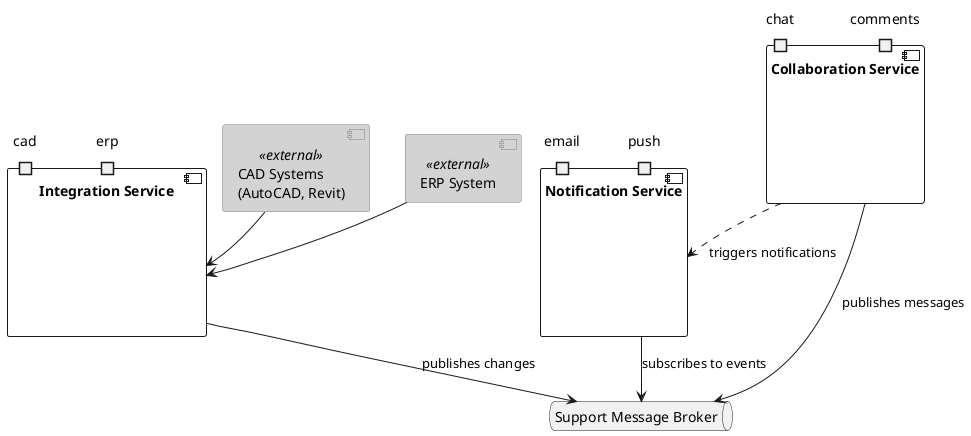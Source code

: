@startuml Support Services Architecture

skinparam component {
    BackgroundColor<<external>> LightGray
    BorderColor<<external>> Gray
}

' External Systems
component "CAD Systems\n(AutoCAD, Revit)" <<external>> as CAD
component "ERP System" <<external>> as ERP

' Support Services
component "Collaboration Service" as collabService {
    port "chat" as chatPort
    port "comments" as commentPort
}

component "Notification Service" as notifyService {
    port "email" as emailPort
    port "push" as pushPort
}

component "Integration Service" as integrationService {
    port "cad" as cadPort
    port "erp" as erpPort
}

' Infrastructure Components
queue "Support Message Broker" as supportBroker

' Connections
CAD --> integrationService
ERP --> integrationService

integrationService --> supportBroker : "publishes changes"
notifyService --> supportBroker : "subscribes to events"
collabService --> supportBroker : "publishes messages"

collabService ..> notifyService : "triggers notifications"

@enduml
